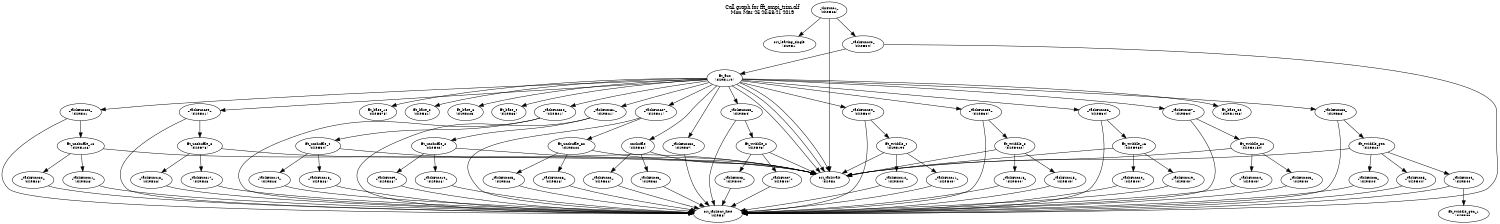 digraph "" {
  size="10,8";
  rankdir=TB;
  center=1;
  rotate=0;
   {
   node [shape=plaintext,fontsize=10];
   "Call graph for fft_ompi_trim.alf\nMon Mar 25 23:58:21 2019"
   }
   0 [label="_thrFunc1_\n(size=26)",fontsize=7]
   1 [label="ort_leaving_single\n(size=1)",fontsize=7]
   2 [label="ort_taskwait\n(size=2)",fontsize=7]
   3 [label="_taskFunc40_\n(size=34)",fontsize=7]
   4 [label="fft_aux\n(size=119)",fontsize=7]
   5 [label="fft_base_32\n(size=1423)",fontsize=7]
   6 [label="fft_base_16\n(size=575)",fontsize=7]
   7 [label="fft_base_2\n(size=31)",fontsize=7]
   8 [label="fft_base_8\n(size=223)",fontsize=7]
   9 [label="fft_base_4\n(size=83)",fontsize=7]
   10 [label="_taskFunc27_\n(size=21)",fontsize=7]
   11 [label="fft_unshuffle_32\n(size=222)",fontsize=7]
   12 [label="_taskFunc25_\n(size=28)",fontsize=7]
   13 [label="ort_taskenv_free\n(size=3)",fontsize=7]
   14 [label="_taskFunc26_\n(size=28)",fontsize=7]
   15 [label="_taskFunc28_\n(size=21)",fontsize=7]
   16 [label="fft_unshuffle_16\n(size=126)",fontsize=7]
   17 [label="_taskFunc21_\n(size=28)",fontsize=7]
   18 [label="_taskFunc22_\n(size=28)",fontsize=7]
   19 [label="_taskFunc29_\n(size=21)",fontsize=7]
   20 [label="fft_unshuffle_8\n(size=78)",fontsize=7]
   21 [label="_taskFunc17_\n(size=28)",fontsize=7]
   22 [label="_taskFunc18_\n(size=28)",fontsize=7]
   23 [label="_taskFunc30_\n(size=21)",fontsize=7]
   24 [label="fft_unshuffle_4\n(size=54)",fontsize=7]
   25 [label="_taskFunc13_\n(size=28)",fontsize=7]
   26 [label="_taskFunc14_\n(size=28)",fontsize=7]
   27 [label="_taskFunc31_\n(size=21)",fontsize=7]
   28 [label="fft_unshuffle_2\n(size=42)",fontsize=7]
   29 [label="_taskFunc9_\n(size=28)",fontsize=7]
   30 [label="_taskFunc10_\n(size=28)",fontsize=7]
   31 [label="unshuffle\n(size=82)",fontsize=7]
   32 [label="_taskFunc2_\n(size=32)",fontsize=7]
   33 [label="_taskFunc3_\n(size=32)",fontsize=7]
   34 [label="_taskFunc32_\n(size=37)",fontsize=7]
   35 [label="_taskFunc33_\n(size=34)",fontsize=7]
   36 [label="fft_twiddle_2\n(size=98)",fontsize=7]
   37 [label="_taskFunc7_\n(size=40)",fontsize=7]
   38 [label="_taskFunc8_\n(size=40)",fontsize=7]
   39 [label="_taskFunc34_\n(size=34)",fontsize=7]
   40 [label="fft_twiddle_4\n(size=194)",fontsize=7]
   41 [label="_taskFunc11_\n(size=40)",fontsize=7]
   42 [label="_taskFunc12_\n(size=40)",fontsize=7]
   43 [label="_taskFunc35_\n(size=34)",fontsize=7]
   44 [label="fft_twiddle_8\n(size=422)",fontsize=7]
   45 [label="_taskFunc15_\n(size=40)",fontsize=7]
   46 [label="_taskFunc16_\n(size=40)",fontsize=7]
   47 [label="_taskFunc36_\n(size=34)",fontsize=7]
   48 [label="fft_twiddle_16\n(size=950)",fontsize=7]
   49 [label="_taskFunc19_\n(size=40)",fontsize=7]
   50 [label="_taskFunc20_\n(size=40)",fontsize=7]
   51 [label="_taskFunc37_\n(size=34)",fontsize=7]
   52 [label="fft_twiddle_32\n(size=2150)",fontsize=7]
   53 [label="_taskFunc23_\n(size=40)",fontsize=7]
   54 [label="_taskFunc24_\n(size=40)",fontsize=7]
   55 [label="_taskFunc38_\n(size=38)",fontsize=7]
   56 [label="fft_twiddle_gen\n(size=22)",fontsize=7]
   57 [label="_taskFunc6_\n(size=44)",fontsize=7]
   58 [label="_taskFunc5_\n(size=44)",fontsize=7]
   59 [label="_taskFunc4_\n(size=44)",fontsize=7]
   60 [label="fft_twiddle_gen_1\n(size=86)",fontsize=7]
   0->1
   0->2
   0->3
   3->4
   3->13
   4->5
   4->6
   4->7
   4->8
   4->9
   4->10
   4->15
   4->19
   4->23
   4->27
   4->31
   4->2
   4->34
   4->2
   4->35
   4->39
   4->43
   4->47
   4->51
   4->55
   4->2
   10->11
   10->13
   11->12
   11->14
   11->2
   12->13
   14->13
   15->16
   15->13
   16->17
   16->18
   16->2
   17->13
   18->13
   19->20
   19->13
   20->21
   20->22
   20->2
   21->13
   22->13
   23->24
   23->13
   24->25
   24->26
   24->2
   25->13
   26->13
   27->13
   27->28
   28->29
   28->30
   28->2
   29->13
   30->13
   31->32
   31->33
   31->2
   32->13
   33->13
   34->13
   35->36
   35->13
   36->37
   36->38
   36->2
   37->13
   38->13
   39->40
   39->13
   40->41
   40->42
   40->2
   41->13
   42->13
   43->44
   43->13
   44->45
   44->46
   44->2
   45->13
   46->13
   47->48
   47->13
   48->49
   48->50
   48->2
   49->13
   50->13
   51->13
   51->52
   52->53
   52->54
   52->2
   53->13
   54->13
   55->56
   55->13
   56->57
   56->2
   56->58
   56->59
   57->13
   58->13
   59->60
   59->13
}
